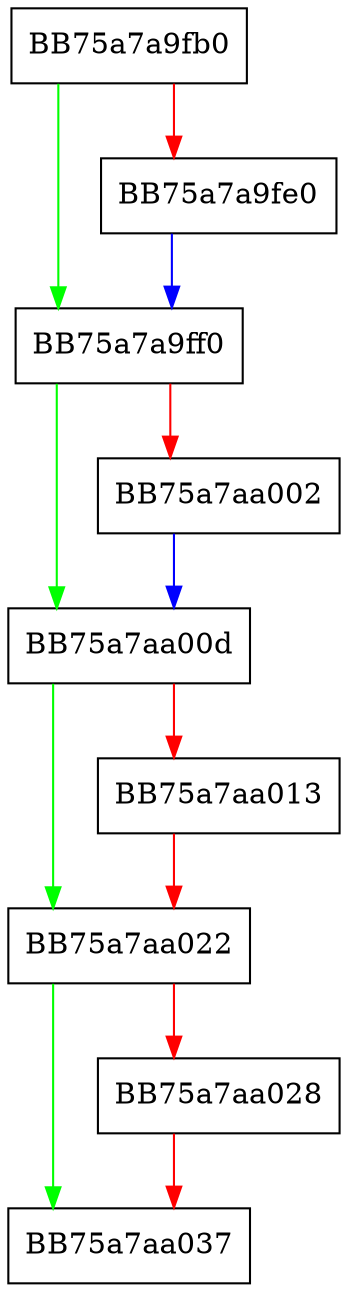 digraph _lseeki64_nolock {
  node [shape="box"];
  graph [splines=ortho];
  BB75a7a9fb0 -> BB75a7a9ff0 [color="green"];
  BB75a7a9fb0 -> BB75a7a9fe0 [color="red"];
  BB75a7a9fe0 -> BB75a7a9ff0 [color="blue"];
  BB75a7a9ff0 -> BB75a7aa00d [color="green"];
  BB75a7a9ff0 -> BB75a7aa002 [color="red"];
  BB75a7aa002 -> BB75a7aa00d [color="blue"];
  BB75a7aa00d -> BB75a7aa022 [color="green"];
  BB75a7aa00d -> BB75a7aa013 [color="red"];
  BB75a7aa013 -> BB75a7aa022 [color="red"];
  BB75a7aa022 -> BB75a7aa037 [color="green"];
  BB75a7aa022 -> BB75a7aa028 [color="red"];
  BB75a7aa028 -> BB75a7aa037 [color="red"];
}